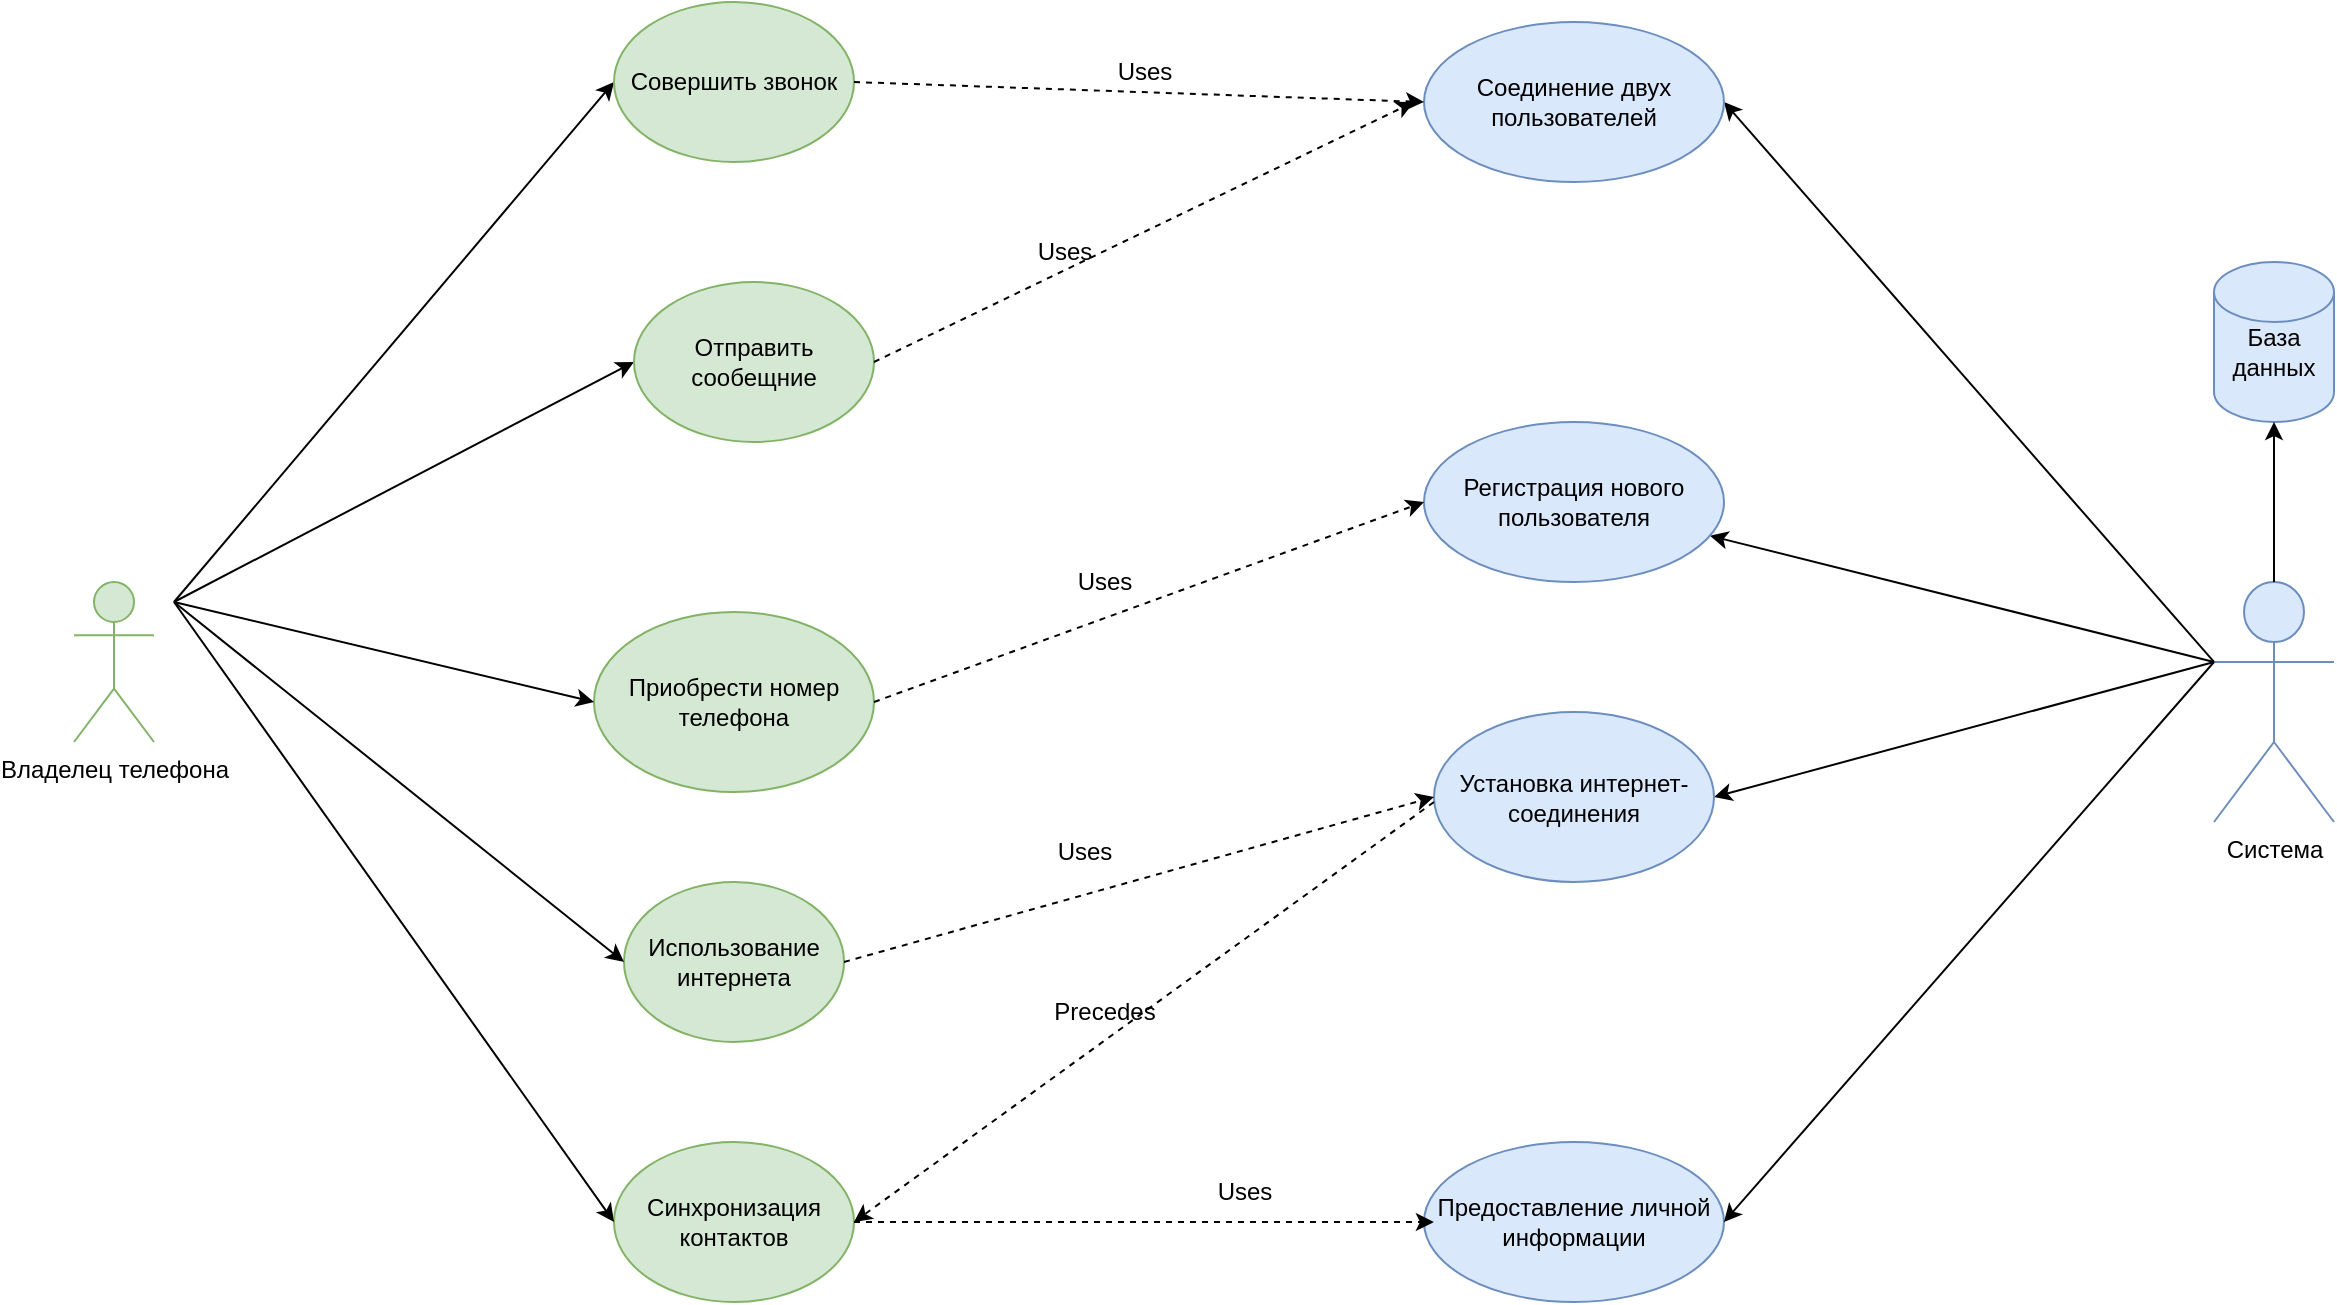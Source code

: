 <mxfile version="21.1.6" type="github">
  <diagram name="Page-1" id="P7CR7DDU6gDcckSHtJkA">
    <mxGraphModel dx="1605" dy="5540" grid="1" gridSize="10" guides="1" tooltips="1" connect="1" arrows="1" fold="1" page="1" pageScale="1" pageWidth="3300" pageHeight="4681" math="0" shadow="0">
      <root>
        <mxCell id="0" />
        <mxCell id="1" parent="0" />
        <mxCell id="6n4t6WayjrzzWqq2-2He-1" value="Владелец телефона" style="shape=umlActor;verticalLabelPosition=bottom;verticalAlign=top;html=1;outlineConnect=0;fillColor=#d5e8d4;strokeColor=#82b366;" parent="1" vertex="1">
          <mxGeometry x="190" y="270" width="40" height="80" as="geometry" />
        </mxCell>
        <mxCell id="6n4t6WayjrzzWqq2-2He-2" value="" style="endArrow=classic;html=1;rounded=0;entryX=0;entryY=0.5;entryDx=0;entryDy=0;" parent="1" target="6n4t6WayjrzzWqq2-2He-3" edge="1">
          <mxGeometry width="50" height="50" relative="1" as="geometry">
            <mxPoint x="240" y="280" as="sourcePoint" />
            <mxPoint x="330" y="130" as="targetPoint" />
          </mxGeometry>
        </mxCell>
        <mxCell id="6n4t6WayjrzzWqq2-2He-3" value="Совершить звонок" style="ellipse;whiteSpace=wrap;html=1;fillColor=#d5e8d4;strokeColor=#82b366;" parent="1" vertex="1">
          <mxGeometry x="460" y="-20" width="120" height="80" as="geometry" />
        </mxCell>
        <mxCell id="6n4t6WayjrzzWqq2-2He-4" value="" style="endArrow=classic;html=1;rounded=0;entryX=0;entryY=0.5;entryDx=0;entryDy=0;" parent="1" target="6n4t6WayjrzzWqq2-2He-5" edge="1">
          <mxGeometry width="50" height="50" relative="1" as="geometry">
            <mxPoint x="240" y="280" as="sourcePoint" />
            <mxPoint x="390" y="230" as="targetPoint" />
          </mxGeometry>
        </mxCell>
        <mxCell id="6n4t6WayjrzzWqq2-2He-5" value="Отправить сообещние" style="ellipse;whiteSpace=wrap;html=1;fillColor=#d5e8d4;strokeColor=#82b366;" parent="1" vertex="1">
          <mxGeometry x="470" y="120" width="120" height="80" as="geometry" />
        </mxCell>
        <mxCell id="6n4t6WayjrzzWqq2-2He-6" value="Приобрести номер телефона" style="ellipse;whiteSpace=wrap;html=1;fillColor=#d5e8d4;strokeColor=#82b366;" parent="1" vertex="1">
          <mxGeometry x="450" y="285" width="140" height="90" as="geometry" />
        </mxCell>
        <mxCell id="6n4t6WayjrzzWqq2-2He-7" value="" style="endArrow=classic;html=1;rounded=0;entryX=0;entryY=0.5;entryDx=0;entryDy=0;" parent="1" target="6n4t6WayjrzzWqq2-2He-6" edge="1">
          <mxGeometry width="50" height="50" relative="1" as="geometry">
            <mxPoint x="240" y="280" as="sourcePoint" />
            <mxPoint x="530" y="150" as="targetPoint" />
          </mxGeometry>
        </mxCell>
        <mxCell id="6n4t6WayjrzzWqq2-2He-8" value="Использование интернета" style="ellipse;whiteSpace=wrap;html=1;fillColor=#d5e8d4;strokeColor=#82b366;" parent="1" vertex="1">
          <mxGeometry x="465" y="420" width="110" height="80" as="geometry" />
        </mxCell>
        <mxCell id="6n4t6WayjrzzWqq2-2He-9" value="" style="endArrow=classic;html=1;rounded=0;entryX=0;entryY=0.5;entryDx=0;entryDy=0;" parent="1" target="6n4t6WayjrzzWqq2-2He-8" edge="1">
          <mxGeometry width="50" height="50" relative="1" as="geometry">
            <mxPoint x="240" y="280" as="sourcePoint" />
            <mxPoint x="530" y="150" as="targetPoint" />
          </mxGeometry>
        </mxCell>
        <mxCell id="6n4t6WayjrzzWqq2-2He-10" value="Система" style="shape=umlActor;verticalLabelPosition=bottom;verticalAlign=top;html=1;outlineConnect=0;fillColor=#dae8fc;strokeColor=#6c8ebf;" parent="1" vertex="1">
          <mxGeometry x="1260" y="270" width="60" height="120" as="geometry" />
        </mxCell>
        <mxCell id="6n4t6WayjrzzWqq2-2He-13" value="" style="endArrow=classic;html=1;rounded=0;exitX=0;exitY=0.333;exitDx=0;exitDy=0;exitPerimeter=0;entryX=1;entryY=0.5;entryDx=0;entryDy=0;" parent="1" source="6n4t6WayjrzzWqq2-2He-10" target="6n4t6WayjrzzWqq2-2He-14" edge="1">
          <mxGeometry width="50" height="50" relative="1" as="geometry">
            <mxPoint x="860" y="210" as="sourcePoint" />
            <mxPoint x="1120" y="80" as="targetPoint" />
          </mxGeometry>
        </mxCell>
        <mxCell id="6n4t6WayjrzzWqq2-2He-14" value="Соединение двух пользователей" style="ellipse;whiteSpace=wrap;html=1;fillColor=#dae8fc;strokeColor=#6c8ebf;" parent="1" vertex="1">
          <mxGeometry x="865" y="-10" width="150" height="80" as="geometry" />
        </mxCell>
        <mxCell id="6n4t6WayjrzzWqq2-2He-17" value="" style="endArrow=classic;html=1;rounded=0;exitX=0;exitY=0.333;exitDx=0;exitDy=0;exitPerimeter=0;" parent="1" source="6n4t6WayjrzzWqq2-2He-10" target="6n4t6WayjrzzWqq2-2He-18" edge="1">
          <mxGeometry width="50" height="50" relative="1" as="geometry">
            <mxPoint x="860" y="210" as="sourcePoint" />
            <mxPoint x="1030" y="310" as="targetPoint" />
          </mxGeometry>
        </mxCell>
        <mxCell id="6n4t6WayjrzzWqq2-2He-18" value="Регистрация нового пользователя" style="ellipse;whiteSpace=wrap;html=1;fillColor=#dae8fc;strokeColor=#6c8ebf;" parent="1" vertex="1">
          <mxGeometry x="865" y="190" width="150" height="80" as="geometry" />
        </mxCell>
        <mxCell id="6n4t6WayjrzzWqq2-2He-19" value="" style="endArrow=classic;html=1;rounded=0;exitX=0;exitY=0.333;exitDx=0;exitDy=0;exitPerimeter=0;entryX=1;entryY=0.5;entryDx=0;entryDy=0;" parent="1" source="6n4t6WayjrzzWqq2-2He-10" target="6n4t6WayjrzzWqq2-2He-20" edge="1">
          <mxGeometry width="50" height="50" relative="1" as="geometry">
            <mxPoint x="860" y="210" as="sourcePoint" />
            <mxPoint x="1030" y="430" as="targetPoint" />
          </mxGeometry>
        </mxCell>
        <mxCell id="6n4t6WayjrzzWqq2-2He-20" value="Установка интернет-соединения" style="ellipse;whiteSpace=wrap;html=1;fillColor=#dae8fc;strokeColor=#6c8ebf;" parent="1" vertex="1">
          <mxGeometry x="870" y="335" width="140" height="85" as="geometry" />
        </mxCell>
        <mxCell id="6n4t6WayjrzzWqq2-2He-21" value="" style="shape=cylinder3;whiteSpace=wrap;html=1;boundedLbl=1;backgroundOutline=1;size=15;fillColor=#dae8fc;strokeColor=#6c8ebf;" parent="1" vertex="1">
          <mxGeometry x="1260" y="110" width="60" height="80" as="geometry" />
        </mxCell>
        <mxCell id="6n4t6WayjrzzWqq2-2He-22" value="База данных" style="text;html=1;strokeColor=none;fillColor=none;align=center;verticalAlign=middle;whiteSpace=wrap;rounded=0;" parent="1" vertex="1">
          <mxGeometry x="1260" y="140" width="60" height="30" as="geometry" />
        </mxCell>
        <mxCell id="6n4t6WayjrzzWqq2-2He-23" value="" style="endArrow=classic;html=1;rounded=0;exitX=0.5;exitY=0;exitDx=0;exitDy=0;exitPerimeter=0;entryX=0.5;entryY=1;entryDx=0;entryDy=0;entryPerimeter=0;" parent="1" source="6n4t6WayjrzzWqq2-2He-10" target="6n4t6WayjrzzWqq2-2He-21" edge="1">
          <mxGeometry width="50" height="50" relative="1" as="geometry">
            <mxPoint x="850" y="270" as="sourcePoint" />
            <mxPoint x="900" y="220" as="targetPoint" />
          </mxGeometry>
        </mxCell>
        <mxCell id="ltmZThyM_bQzvRQgNd3H-1" value="Синхронизация контактов" style="ellipse;whiteSpace=wrap;html=1;fillColor=#d5e8d4;strokeColor=#82b366;" vertex="1" parent="1">
          <mxGeometry x="460" y="550" width="120" height="80" as="geometry" />
        </mxCell>
        <mxCell id="ltmZThyM_bQzvRQgNd3H-2" value="" style="endArrow=classic;html=1;rounded=0;entryX=0;entryY=0.5;entryDx=0;entryDy=0;" edge="1" parent="1" target="ltmZThyM_bQzvRQgNd3H-1">
          <mxGeometry width="50" height="50" relative="1" as="geometry">
            <mxPoint x="240" y="280" as="sourcePoint" />
            <mxPoint x="475" y="470" as="targetPoint" />
          </mxGeometry>
        </mxCell>
        <mxCell id="ltmZThyM_bQzvRQgNd3H-3" value="Предоставление личной информации" style="ellipse;whiteSpace=wrap;html=1;fillColor=#dae8fc;strokeColor=#6c8ebf;" vertex="1" parent="1">
          <mxGeometry x="865" y="550" width="150" height="80" as="geometry" />
        </mxCell>
        <mxCell id="ltmZThyM_bQzvRQgNd3H-4" value="" style="endArrow=classic;html=1;rounded=0;entryX=1;entryY=0.5;entryDx=0;entryDy=0;" edge="1" parent="1" target="ltmZThyM_bQzvRQgNd3H-3">
          <mxGeometry width="50" height="50" relative="1" as="geometry">
            <mxPoint x="1260" y="310" as="sourcePoint" />
            <mxPoint x="999" y="279" as="targetPoint" />
          </mxGeometry>
        </mxCell>
        <mxCell id="ltmZThyM_bQzvRQgNd3H-7" value="Uses" style="text;html=1;align=center;verticalAlign=middle;resizable=0;points=[];autosize=1;strokeColor=none;fillColor=none;" vertex="1" parent="1">
          <mxGeometry x="700" width="50" height="30" as="geometry" />
        </mxCell>
        <mxCell id="ltmZThyM_bQzvRQgNd3H-8" value="" style="endArrow=classic;html=1;rounded=0;exitX=1;exitY=0.5;exitDx=0;exitDy=0;entryX=0;entryY=0.5;entryDx=0;entryDy=0;dashed=1;" edge="1" parent="1" source="6n4t6WayjrzzWqq2-2He-3" target="6n4t6WayjrzzWqq2-2He-14">
          <mxGeometry width="50" height="50" relative="1" as="geometry">
            <mxPoint x="670" y="360" as="sourcePoint" />
            <mxPoint x="720" y="310" as="targetPoint" />
          </mxGeometry>
        </mxCell>
        <mxCell id="ltmZThyM_bQzvRQgNd3H-9" value="" style="endArrow=classic;html=1;rounded=0;exitX=1;exitY=0.5;exitDx=0;exitDy=0;dashed=1;" edge="1" parent="1" source="6n4t6WayjrzzWqq2-2He-5">
          <mxGeometry width="50" height="50" relative="1" as="geometry">
            <mxPoint x="590" y="30" as="sourcePoint" />
            <mxPoint x="860" y="30" as="targetPoint" />
          </mxGeometry>
        </mxCell>
        <mxCell id="ltmZThyM_bQzvRQgNd3H-10" value="Uses" style="text;html=1;align=center;verticalAlign=middle;resizable=0;points=[];autosize=1;strokeColor=none;fillColor=none;" vertex="1" parent="1">
          <mxGeometry x="660" y="90" width="50" height="30" as="geometry" />
        </mxCell>
        <mxCell id="ltmZThyM_bQzvRQgNd3H-11" value="" style="endArrow=classic;html=1;rounded=0;exitX=1;exitY=0.5;exitDx=0;exitDy=0;dashed=1;entryX=0;entryY=0.5;entryDx=0;entryDy=0;" edge="1" parent="1" target="6n4t6WayjrzzWqq2-2He-18">
          <mxGeometry width="50" height="50" relative="1" as="geometry">
            <mxPoint x="590" y="330" as="sourcePoint" />
            <mxPoint x="860" y="200" as="targetPoint" />
          </mxGeometry>
        </mxCell>
        <mxCell id="ltmZThyM_bQzvRQgNd3H-12" value="" style="endArrow=classic;html=1;rounded=0;exitX=1;exitY=0.5;exitDx=0;exitDy=0;dashed=1;entryX=0;entryY=0.5;entryDx=0;entryDy=0;" edge="1" parent="1" target="6n4t6WayjrzzWqq2-2He-20">
          <mxGeometry width="50" height="50" relative="1" as="geometry">
            <mxPoint x="575" y="460" as="sourcePoint" />
            <mxPoint x="845" y="330" as="targetPoint" />
          </mxGeometry>
        </mxCell>
        <mxCell id="ltmZThyM_bQzvRQgNd3H-13" value="" style="endArrow=classic;html=1;rounded=0;dashed=1;entryX=1;entryY=0.5;entryDx=0;entryDy=0;" edge="1" parent="1" target="ltmZThyM_bQzvRQgNd3H-1">
          <mxGeometry width="50" height="50" relative="1" as="geometry">
            <mxPoint x="870" y="380" as="sourcePoint" />
            <mxPoint x="780" y="500" as="targetPoint" />
          </mxGeometry>
        </mxCell>
        <mxCell id="ltmZThyM_bQzvRQgNd3H-14" value="" style="endArrow=classic;html=1;rounded=0;exitX=1;exitY=0.5;exitDx=0;exitDy=0;dashed=1;entryX=0.033;entryY=0.5;entryDx=0;entryDy=0;entryPerimeter=0;" edge="1" parent="1" target="ltmZThyM_bQzvRQgNd3H-3">
          <mxGeometry width="50" height="50" relative="1" as="geometry">
            <mxPoint x="580" y="590" as="sourcePoint" />
            <mxPoint x="860" y="590" as="targetPoint" />
          </mxGeometry>
        </mxCell>
        <mxCell id="ltmZThyM_bQzvRQgNd3H-15" value="Uses" style="text;html=1;align=center;verticalAlign=middle;resizable=0;points=[];autosize=1;strokeColor=none;fillColor=none;" vertex="1" parent="1">
          <mxGeometry x="680" y="255" width="50" height="30" as="geometry" />
        </mxCell>
        <mxCell id="ltmZThyM_bQzvRQgNd3H-16" value="Uses" style="text;html=1;align=center;verticalAlign=middle;resizable=0;points=[];autosize=1;strokeColor=none;fillColor=none;" vertex="1" parent="1">
          <mxGeometry x="670" y="390" width="50" height="30" as="geometry" />
        </mxCell>
        <mxCell id="ltmZThyM_bQzvRQgNd3H-17" value="Uses" style="text;html=1;align=center;verticalAlign=middle;resizable=0;points=[];autosize=1;strokeColor=none;fillColor=none;" vertex="1" parent="1">
          <mxGeometry x="750" y="560" width="50" height="30" as="geometry" />
        </mxCell>
        <mxCell id="ltmZThyM_bQzvRQgNd3H-18" value="Precedes" style="text;html=1;align=center;verticalAlign=middle;resizable=0;points=[];autosize=1;strokeColor=none;fillColor=none;" vertex="1" parent="1">
          <mxGeometry x="670" y="470" width="70" height="30" as="geometry" />
        </mxCell>
      </root>
    </mxGraphModel>
  </diagram>
</mxfile>
